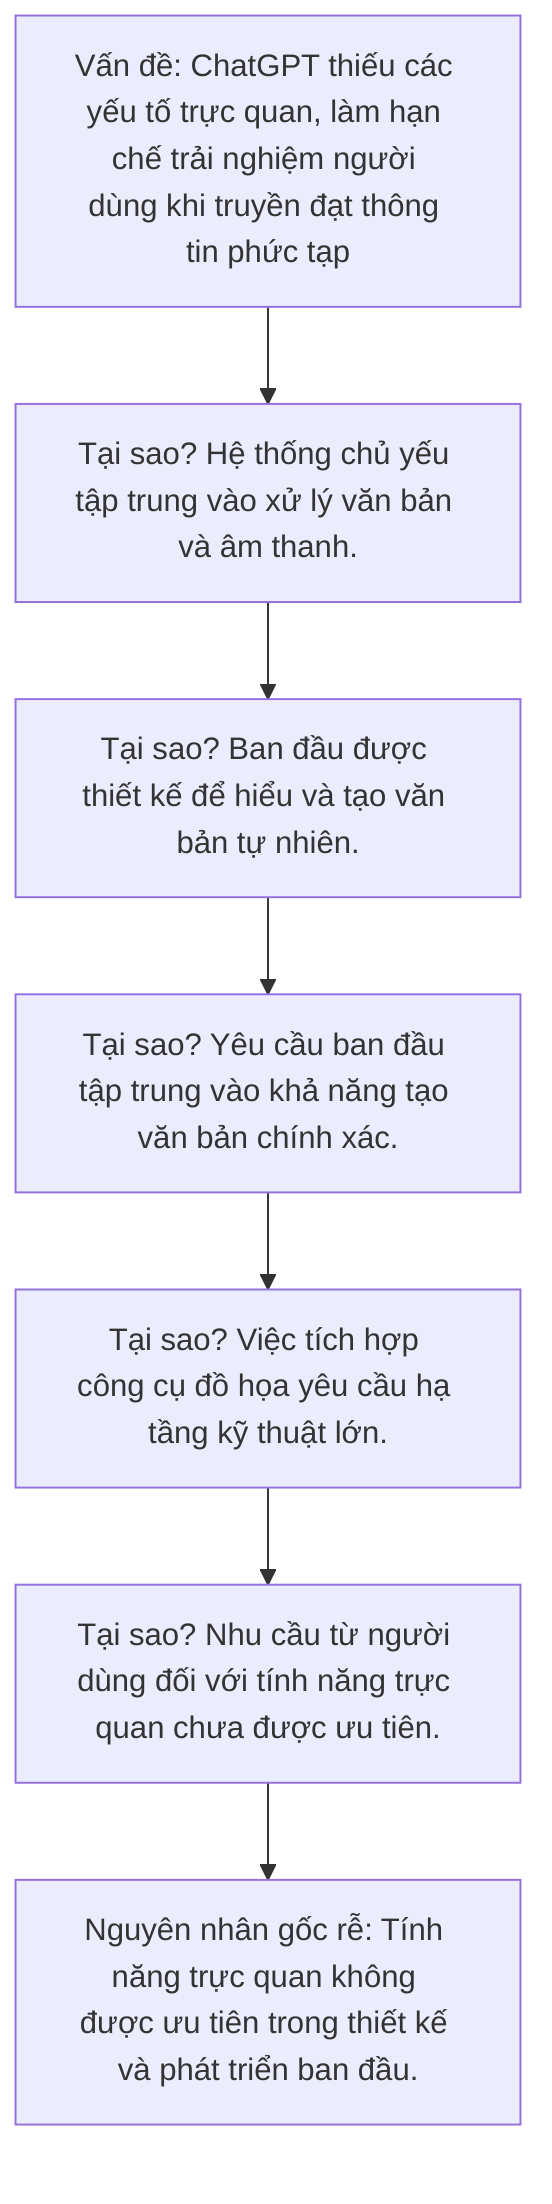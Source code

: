 graph TD
    A["Vấn đề: ChatGPT thiếu các yếu tố trực quan, làm hạn chế trải nghiệm người dùng khi truyền đạt thông tin phức tạp"] --> B["Tại sao? Hệ thống chủ yếu tập trung vào xử lý văn bản và âm thanh."]
    B --> C["Tại sao? Ban đầu được thiết kế để hiểu và tạo văn bản tự nhiên."]
    C --> D["Tại sao? Yêu cầu ban đầu tập trung vào khả năng tạo văn bản chính xác."]
    D --> E["Tại sao? Việc tích hợp công cụ đồ họa yêu cầu hạ tầng kỹ thuật lớn."]
    E --> F["Tại sao? Nhu cầu từ người dùng đối với tính năng trực quan chưa được ưu tiên."]
    F --> G["Nguyên nhân gốc rễ: Tính năng trực quan không được ưu tiên trong thiết kế và phát triển ban đầu."]